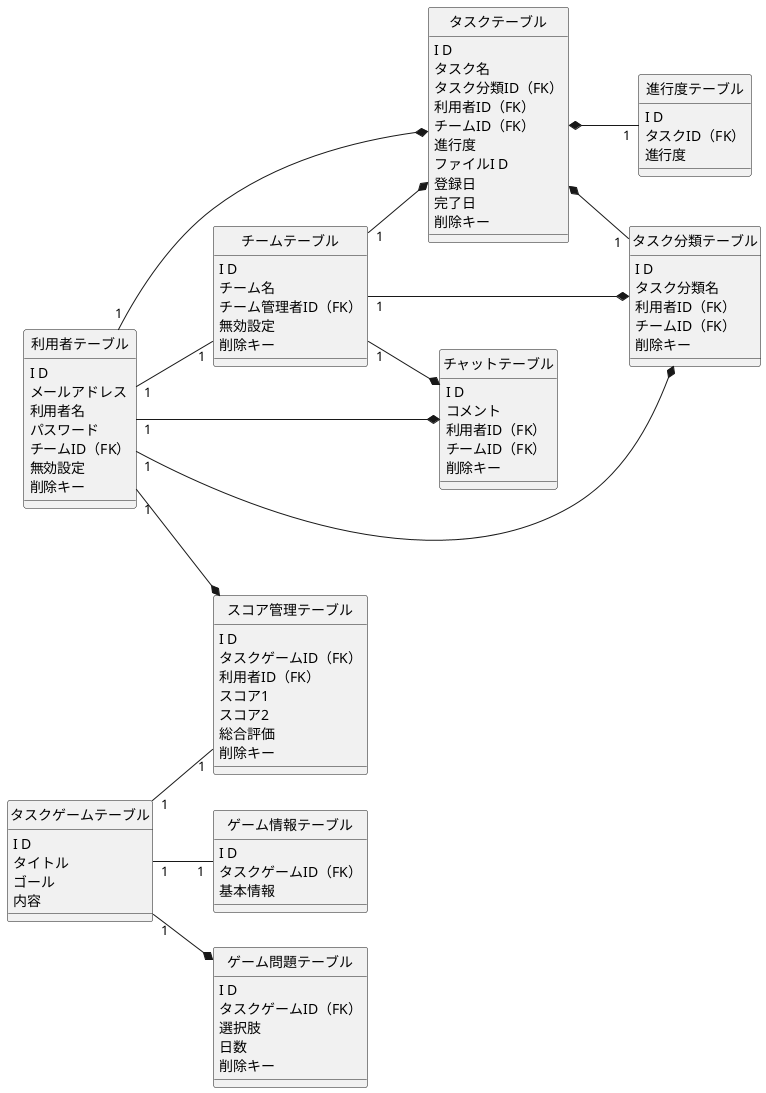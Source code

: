 @startuml
left to right direction
class 利用者テーブル{
I D
メールアドレス
利用者名
パスワード
チームID（FK）
無効設定
削除キー
}

class タスクテーブル{
I D
タスク名
タスク分類ID（FK）
利用者ID（FK）
チームID（FK）
進行度
ファイルI D
登録日
完了日
削除キー
}

class タスク分類テーブル{
I D
タスク分類名
利用者ID（FK）
チームID（FK）
削除キー
}

class 進行度テーブル{
I D
タスクID（FK）
進行度
}

class チームテーブル{
I D
チーム名
チーム管理者ID（FK）
無効設定
削除キー    
}

class チャットテーブル{
I D
コメント
利用者ID（FK）
チームID（FK）
削除キー
}

class タスクゲームテーブル{
I D
タイトル
ゴール
内容
}

class ゲーム問題テーブル{
I D
タスクゲームID（FK）
選択肢
日数
削除キー
}

class ゲーム情報テーブル{
I D
タスクゲームID（FK）
基本情報
}

class スコア管理テーブル{
I D
タスクゲームID（FK）
利用者ID（FK）
スコア1
スコア2
総合評価
削除キー
}

利用者テーブル "1"--* タスクテーブル
利用者テーブル "1"--"1" チームテーブル
利用者テーブル "1"--* チャットテーブル
利用者テーブル "1"--* タスク分類テーブル
タスクテーブル *--"1" 進行度テーブル
タスクテーブル *--"1" タスク分類テーブル
チームテーブル "1"--* タスクテーブル
チームテーブル "1"--* チャットテーブル
チームテーブル "1"--* タスク分類テーブル

利用者テーブル "1"--* スコア管理テーブル

タスクゲームテーブル "1"--* ゲーム問題テーブル
タスクゲームテーブル "1"--"1" ゲーム情報テーブル
タスクゲームテーブル "1"--"1" スコア管理テーブル

hide circle
@enduml